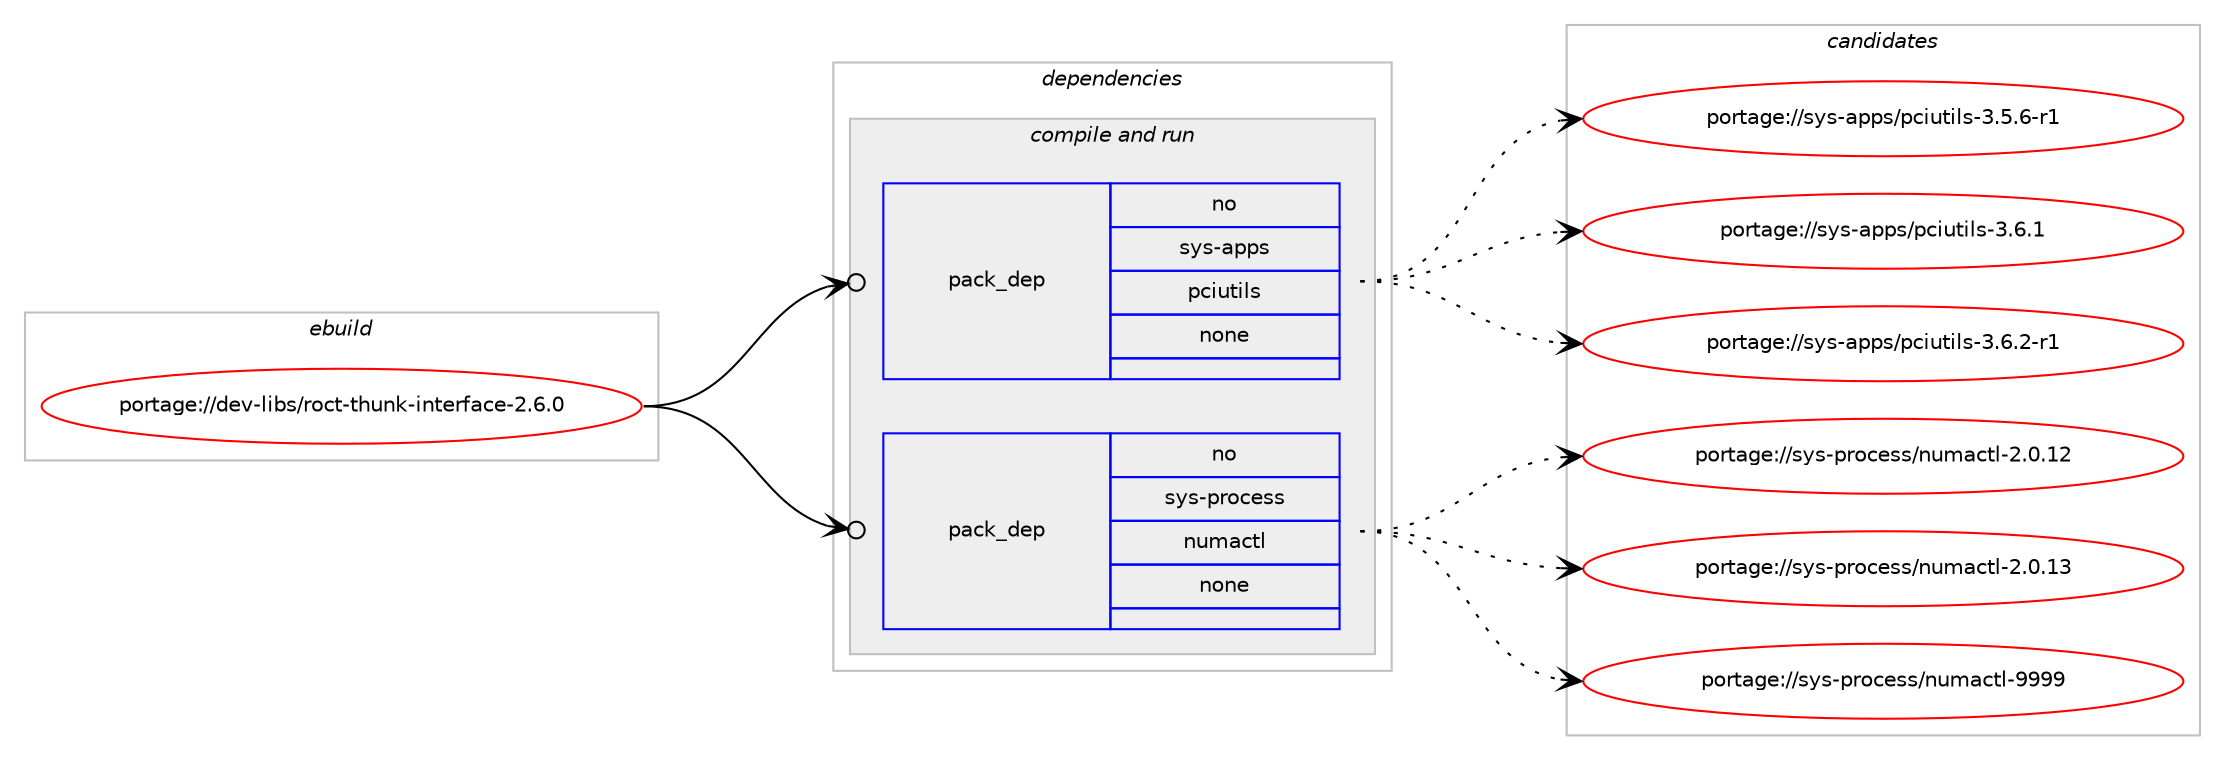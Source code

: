 digraph prolog {

# *************
# Graph options
# *************

newrank=true;
concentrate=true;
compound=true;
graph [rankdir=LR,fontname=Helvetica,fontsize=10,ranksep=1.5];#, ranksep=2.5, nodesep=0.2];
edge  [arrowhead=vee];
node  [fontname=Helvetica,fontsize=10];

# **********
# The ebuild
# **********

subgraph cluster_leftcol {
color=gray;
rank=same;
label=<<i>ebuild</i>>;
id [label="portage://dev-libs/roct-thunk-interface-2.6.0", color=red, width=4, href="../dev-libs/roct-thunk-interface-2.6.0.svg"];
}

# ****************
# The dependencies
# ****************

subgraph cluster_midcol {
color=gray;
label=<<i>dependencies</i>>;
subgraph cluster_compile {
fillcolor="#eeeeee";
style=filled;
label=<<i>compile</i>>;
}
subgraph cluster_compileandrun {
fillcolor="#eeeeee";
style=filled;
label=<<i>compile and run</i>>;
subgraph pack78892 {
dependency103813 [label=<<TABLE BORDER="0" CELLBORDER="1" CELLSPACING="0" CELLPADDING="4" WIDTH="220"><TR><TD ROWSPAN="6" CELLPADDING="30">pack_dep</TD></TR><TR><TD WIDTH="110">no</TD></TR><TR><TD>sys-apps</TD></TR><TR><TD>pciutils</TD></TR><TR><TD>none</TD></TR><TR><TD></TD></TR></TABLE>>, shape=none, color=blue];
}
id:e -> dependency103813:w [weight=20,style="solid",arrowhead="odotvee"];
subgraph pack78893 {
dependency103814 [label=<<TABLE BORDER="0" CELLBORDER="1" CELLSPACING="0" CELLPADDING="4" WIDTH="220"><TR><TD ROWSPAN="6" CELLPADDING="30">pack_dep</TD></TR><TR><TD WIDTH="110">no</TD></TR><TR><TD>sys-process</TD></TR><TR><TD>numactl</TD></TR><TR><TD>none</TD></TR><TR><TD></TD></TR></TABLE>>, shape=none, color=blue];
}
id:e -> dependency103814:w [weight=20,style="solid",arrowhead="odotvee"];
}
subgraph cluster_run {
fillcolor="#eeeeee";
style=filled;
label=<<i>run</i>>;
}
}

# **************
# The candidates
# **************

subgraph cluster_choices {
rank=same;
color=gray;
label=<<i>candidates</i>>;

subgraph choice78892 {
color=black;
nodesep=1;
choiceportage115121115459711211211547112991051171161051081154551465346544511449 [label="portage://sys-apps/pciutils-3.5.6-r1", color=red, width=4,href="../sys-apps/pciutils-3.5.6-r1.svg"];
choiceportage11512111545971121121154711299105117116105108115455146544649 [label="portage://sys-apps/pciutils-3.6.1", color=red, width=4,href="../sys-apps/pciutils-3.6.1.svg"];
choiceportage115121115459711211211547112991051171161051081154551465446504511449 [label="portage://sys-apps/pciutils-3.6.2-r1", color=red, width=4,href="../sys-apps/pciutils-3.6.2-r1.svg"];
dependency103813:e -> choiceportage115121115459711211211547112991051171161051081154551465346544511449:w [style=dotted,weight="100"];
dependency103813:e -> choiceportage11512111545971121121154711299105117116105108115455146544649:w [style=dotted,weight="100"];
dependency103813:e -> choiceportage115121115459711211211547112991051171161051081154551465446504511449:w [style=dotted,weight="100"];
}
subgraph choice78893 {
color=black;
nodesep=1;
choiceportage115121115451121141119910111511547110117109979911610845504648464950 [label="portage://sys-process/numactl-2.0.12", color=red, width=4,href="../sys-process/numactl-2.0.12.svg"];
choiceportage115121115451121141119910111511547110117109979911610845504648464951 [label="portage://sys-process/numactl-2.0.13", color=red, width=4,href="../sys-process/numactl-2.0.13.svg"];
choiceportage11512111545112114111991011151154711011710997991161084557575757 [label="portage://sys-process/numactl-9999", color=red, width=4,href="../sys-process/numactl-9999.svg"];
dependency103814:e -> choiceportage115121115451121141119910111511547110117109979911610845504648464950:w [style=dotted,weight="100"];
dependency103814:e -> choiceportage115121115451121141119910111511547110117109979911610845504648464951:w [style=dotted,weight="100"];
dependency103814:e -> choiceportage11512111545112114111991011151154711011710997991161084557575757:w [style=dotted,weight="100"];
}
}

}
